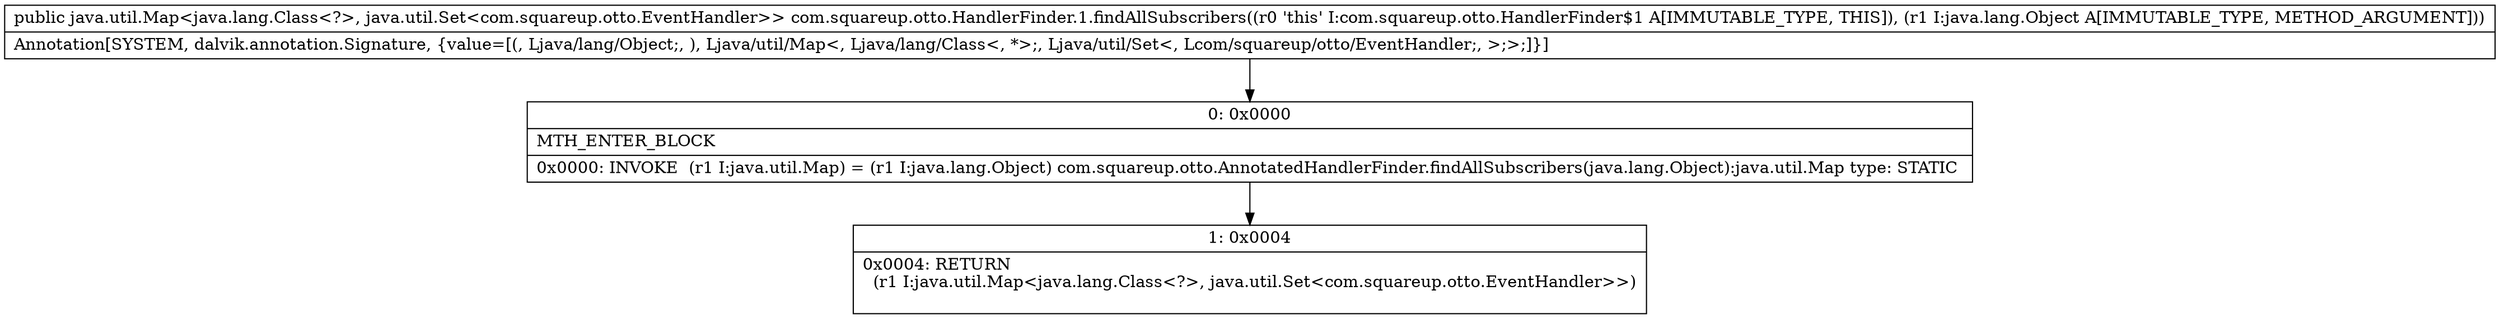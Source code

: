 digraph "CFG forcom.squareup.otto.HandlerFinder.1.findAllSubscribers(Ljava\/lang\/Object;)Ljava\/util\/Map;" {
Node_0 [shape=record,label="{0\:\ 0x0000|MTH_ENTER_BLOCK\l|0x0000: INVOKE  (r1 I:java.util.Map) = (r1 I:java.lang.Object) com.squareup.otto.AnnotatedHandlerFinder.findAllSubscribers(java.lang.Object):java.util.Map type: STATIC \l}"];
Node_1 [shape=record,label="{1\:\ 0x0004|0x0004: RETURN  \l  (r1 I:java.util.Map\<java.lang.Class\<?\>, java.util.Set\<com.squareup.otto.EventHandler\>\>)\l \l}"];
MethodNode[shape=record,label="{public java.util.Map\<java.lang.Class\<?\>, java.util.Set\<com.squareup.otto.EventHandler\>\> com.squareup.otto.HandlerFinder.1.findAllSubscribers((r0 'this' I:com.squareup.otto.HandlerFinder$1 A[IMMUTABLE_TYPE, THIS]), (r1 I:java.lang.Object A[IMMUTABLE_TYPE, METHOD_ARGUMENT]))  | Annotation[SYSTEM, dalvik.annotation.Signature, \{value=[(, Ljava\/lang\/Object;, ), Ljava\/util\/Map\<, Ljava\/lang\/Class\<, *\>;, Ljava\/util\/Set\<, Lcom\/squareup\/otto\/EventHandler;, \>;\>;]\}]\l}"];
MethodNode -> Node_0;
Node_0 -> Node_1;
}

